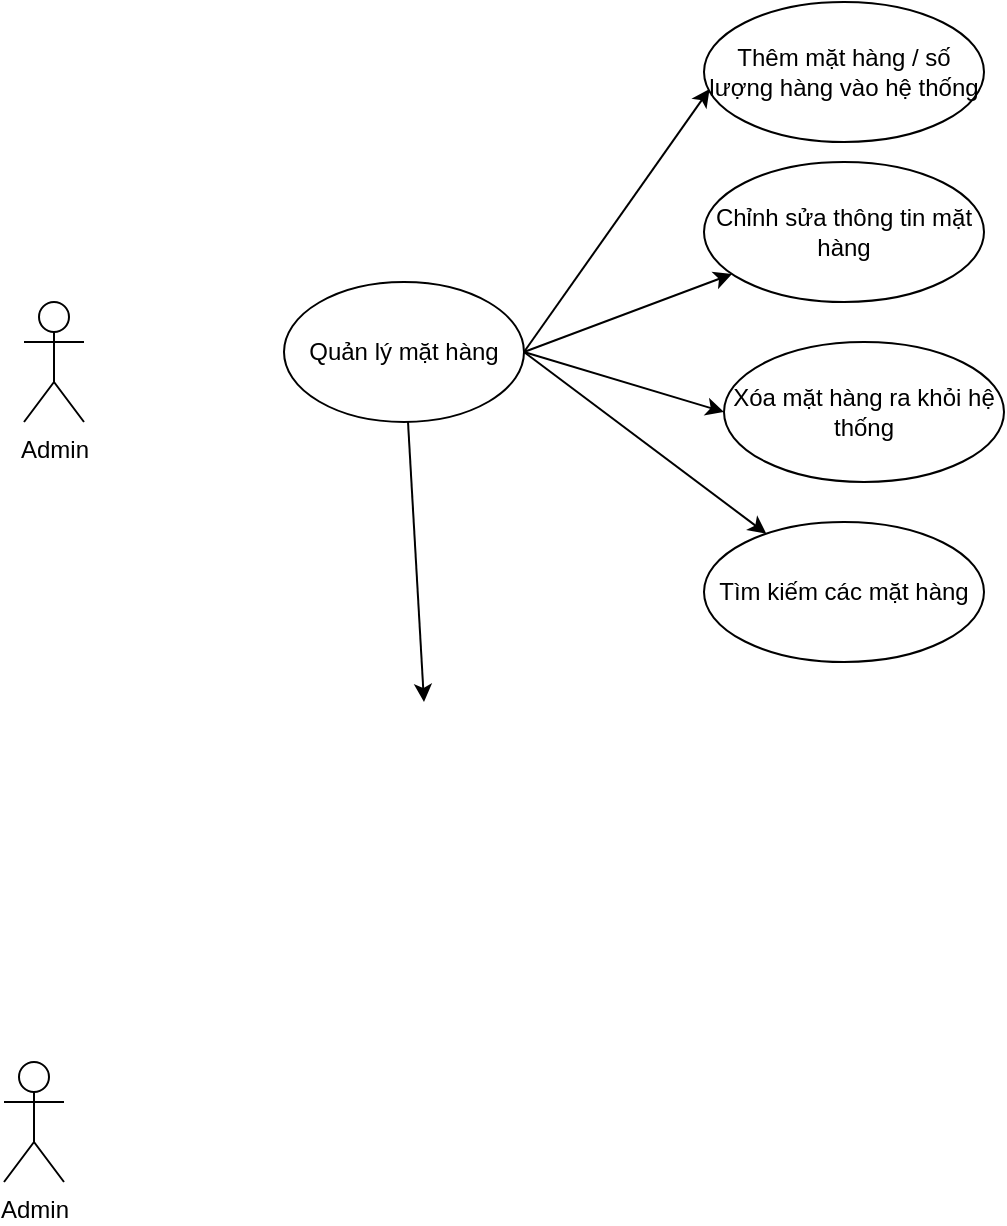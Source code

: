 <mxfile version="24.0.2" type="github">
  <diagram name="Page-1" id="c4acf3e9-155e-7222-9cf6-157b1a14988f">
    <mxGraphModel dx="639" dy="682" grid="1" gridSize="10" guides="1" tooltips="1" connect="1" arrows="1" fold="1" page="1" pageScale="1" pageWidth="850" pageHeight="1100" background="none" math="0" shadow="0">
      <root>
        <mxCell id="0" />
        <mxCell id="1" parent="0" />
        <mxCell id="bh5P_e73tJN-8WDk8U7W-3" value="Admin" style="shape=umlActor;verticalLabelPosition=bottom;verticalAlign=top;html=1;outlineConnect=0;" vertex="1" parent="1">
          <mxGeometry x="30" y="660" width="30" height="60" as="geometry" />
        </mxCell>
        <mxCell id="bh5P_e73tJN-8WDk8U7W-6" value="Admin" style="shape=umlActor;verticalLabelPosition=bottom;verticalAlign=top;html=1;outlineConnect=0;" vertex="1" parent="1">
          <mxGeometry x="40" y="280" width="30" height="60" as="geometry" />
        </mxCell>
        <mxCell id="bh5P_e73tJN-8WDk8U7W-38" style="rounded=0;orthogonalLoop=1;jettySize=auto;html=1;" edge="1" parent="1" source="bh5P_e73tJN-8WDk8U7W-12">
          <mxGeometry relative="1" as="geometry">
            <mxPoint x="240" y="480" as="targetPoint" />
          </mxGeometry>
        </mxCell>
        <mxCell id="bh5P_e73tJN-8WDk8U7W-12" value="Quản lý mặt hàng" style="ellipse;whiteSpace=wrap;html=1;" vertex="1" parent="1">
          <mxGeometry x="170" y="270" width="120" height="70" as="geometry" />
        </mxCell>
        <mxCell id="bh5P_e73tJN-8WDk8U7W-22" style="rounded=0;orthogonalLoop=1;jettySize=auto;html=1;entryX=0.02;entryY=0.621;entryDx=0;entryDy=0;entryPerimeter=0;exitX=1;exitY=0.5;exitDx=0;exitDy=0;" edge="1" parent="1" source="bh5P_e73tJN-8WDk8U7W-12" target="bh5P_e73tJN-8WDk8U7W-13">
          <mxGeometry relative="1" as="geometry" />
        </mxCell>
        <mxCell id="bh5P_e73tJN-8WDk8U7W-23" style="rounded=0;orthogonalLoop=1;jettySize=auto;html=1;exitX=1;exitY=0.5;exitDx=0;exitDy=0;" edge="1" parent="1" source="bh5P_e73tJN-8WDk8U7W-12" target="bh5P_e73tJN-8WDk8U7W-14">
          <mxGeometry relative="1" as="geometry" />
        </mxCell>
        <mxCell id="bh5P_e73tJN-8WDk8U7W-24" style="rounded=0;orthogonalLoop=1;jettySize=auto;html=1;entryX=0;entryY=0.5;entryDx=0;entryDy=0;exitX=1;exitY=0.5;exitDx=0;exitDy=0;" edge="1" parent="1" source="bh5P_e73tJN-8WDk8U7W-12" target="bh5P_e73tJN-8WDk8U7W-15">
          <mxGeometry relative="1" as="geometry">
            <mxPoint x="320" y="320" as="sourcePoint" />
          </mxGeometry>
        </mxCell>
        <mxCell id="bh5P_e73tJN-8WDk8U7W-25" style="rounded=0;orthogonalLoop=1;jettySize=auto;html=1;exitX=1;exitY=0.5;exitDx=0;exitDy=0;" edge="1" parent="1" source="bh5P_e73tJN-8WDk8U7W-12" target="bh5P_e73tJN-8WDk8U7W-16">
          <mxGeometry relative="1" as="geometry">
            <mxPoint x="320" y="310" as="sourcePoint" />
          </mxGeometry>
        </mxCell>
        <mxCell id="bh5P_e73tJN-8WDk8U7W-13" value="Thêm mặt hàng / số lượng hàng vào hệ thống" style="ellipse;whiteSpace=wrap;html=1;" vertex="1" parent="1">
          <mxGeometry x="380" y="130" width="140" height="70" as="geometry" />
        </mxCell>
        <mxCell id="bh5P_e73tJN-8WDk8U7W-14" value="Chỉnh sửa thông tin mặt hàng" style="ellipse;whiteSpace=wrap;html=1;" vertex="1" parent="1">
          <mxGeometry x="380" y="210" width="140" height="70" as="geometry" />
        </mxCell>
        <mxCell id="bh5P_e73tJN-8WDk8U7W-15" value="Xóa mặt hàng ra khỏi hệ thống" style="ellipse;whiteSpace=wrap;html=1;" vertex="1" parent="1">
          <mxGeometry x="390" y="300" width="140" height="70" as="geometry" />
        </mxCell>
        <mxCell id="bh5P_e73tJN-8WDk8U7W-16" value="Tìm kiếm các mặt hàng" style="ellipse;whiteSpace=wrap;html=1;" vertex="1" parent="1">
          <mxGeometry x="380" y="390" width="140" height="70" as="geometry" />
        </mxCell>
      </root>
    </mxGraphModel>
  </diagram>
</mxfile>
